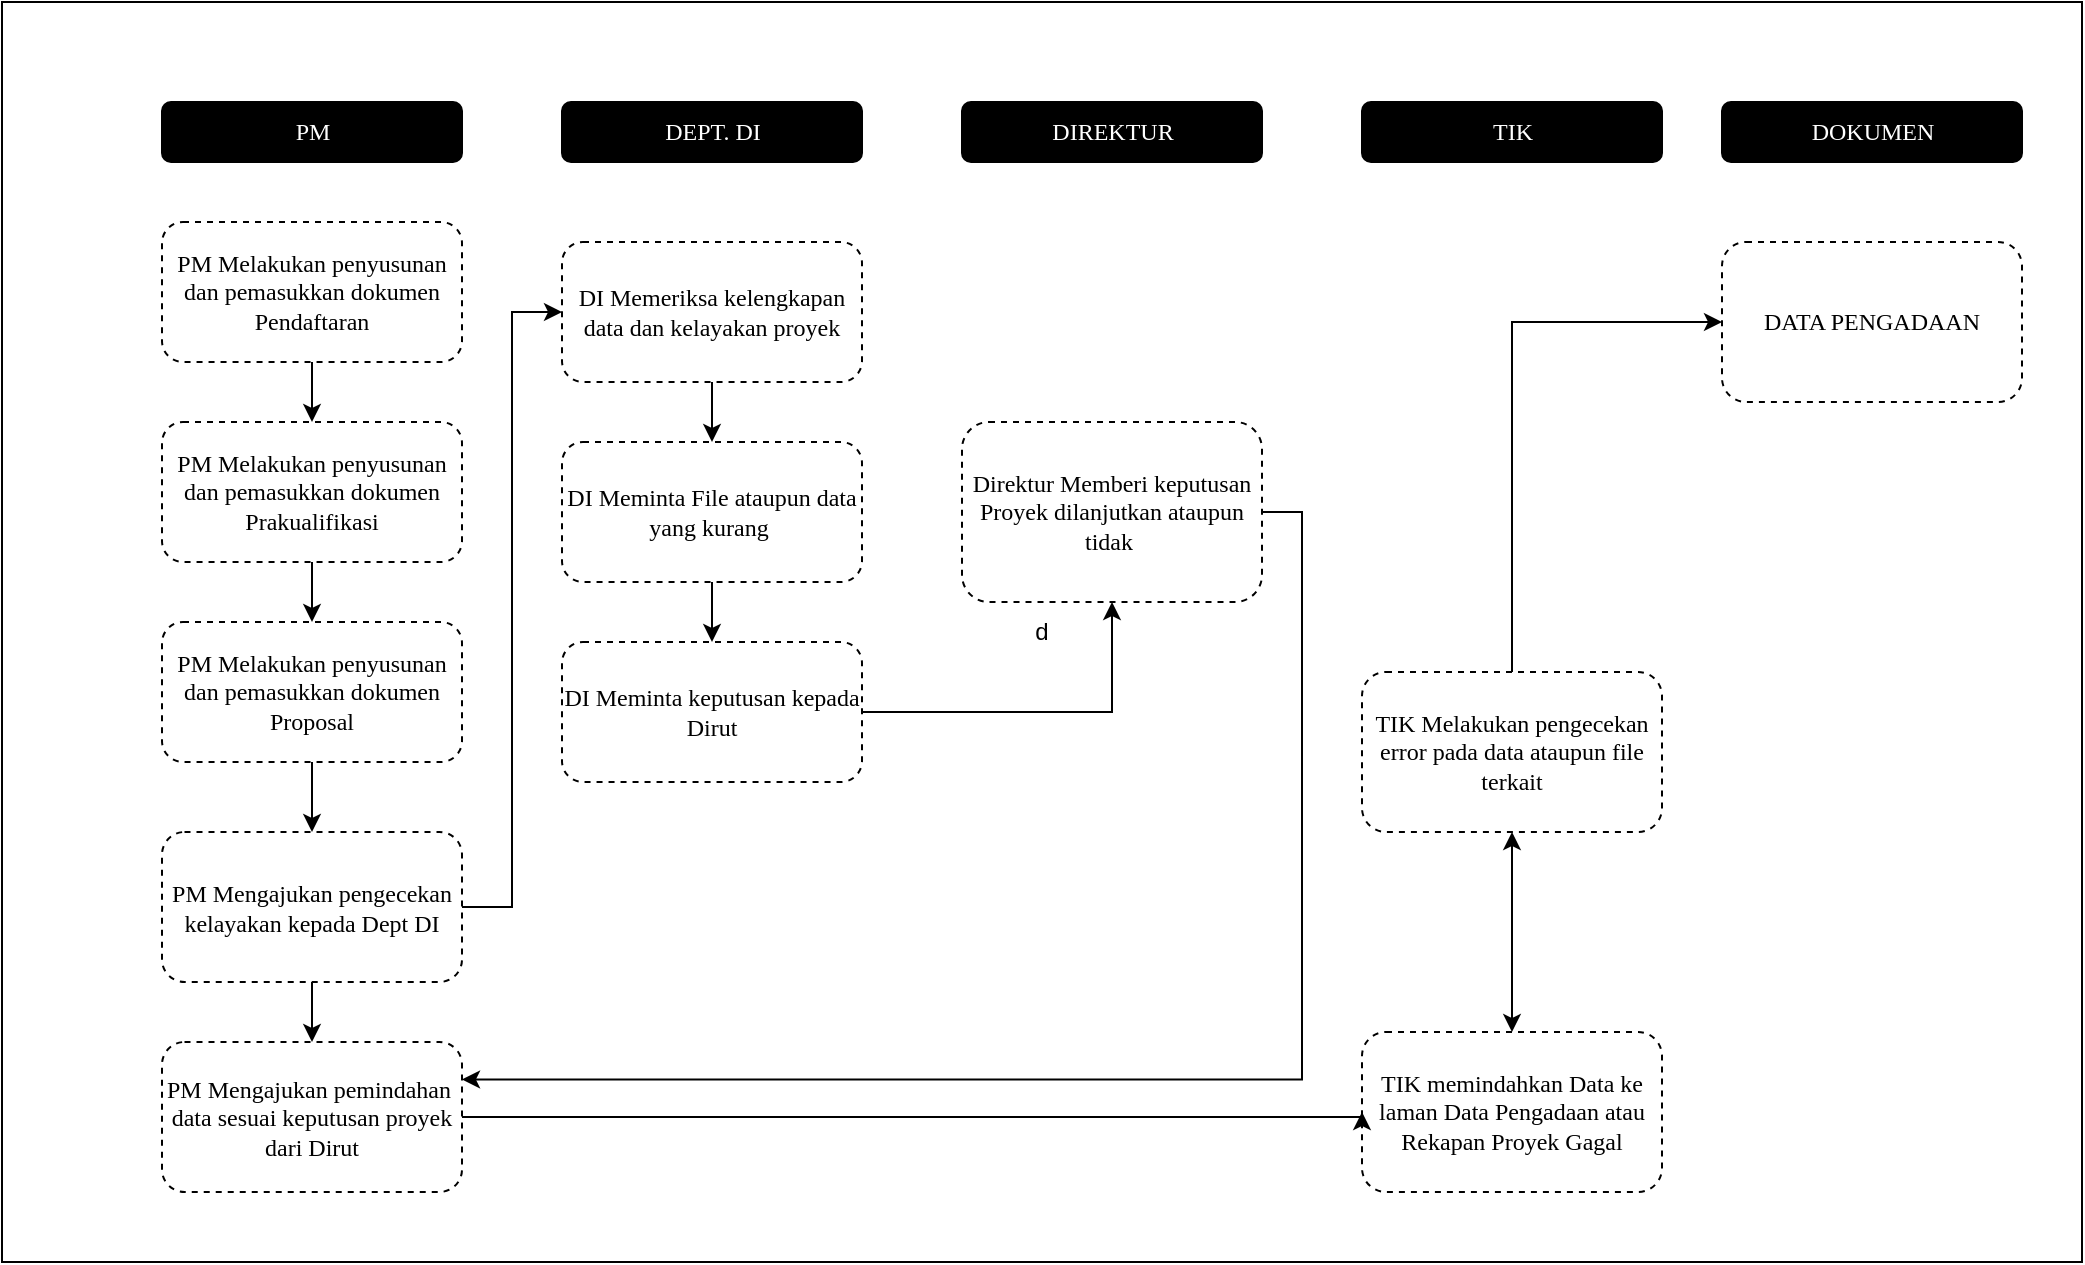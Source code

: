 <mxfile version="26.0.5">
  <diagram name="Page-1" id="x3WNl2rzYbpr7LRXTq11">
    <mxGraphModel dx="1222" dy="686" grid="1" gridSize="10" guides="1" tooltips="1" connect="1" arrows="1" fold="1" page="1" pageScale="1" pageWidth="850" pageHeight="1100" math="0" shadow="0">
      <root>
        <mxCell id="0" />
        <mxCell id="1" parent="0" />
        <mxCell id="e2ISj9r5LE9VtlsrosC4-1" value="PM" style="rounded=1;html=1;fillColor=#000000;fontColor=#ffffff;fontFamily=Verdana;" parent="1" vertex="1">
          <mxGeometry x="140" y="100" width="150" height="30" as="geometry" />
        </mxCell>
        <mxCell id="e2ISj9r5LE9VtlsrosC4-2" value="DEPT. DI" style="rounded=1;html=1;fillColor=#000000;fontColor=#ffffff;fontFamily=Verdana;" parent="1" vertex="1">
          <mxGeometry x="340" y="100" width="150" height="30" as="geometry" />
        </mxCell>
        <mxCell id="e2ISj9r5LE9VtlsrosC4-3" value="TIK" style="rounded=1;html=1;fillColor=#000000;fontColor=#ffffff;fontFamily=Verdana;" parent="1" vertex="1">
          <mxGeometry x="740" y="100" width="150" height="30" as="geometry" />
        </mxCell>
        <mxCell id="e2ISj9r5LE9VtlsrosC4-26" value="" style="edgeStyle=orthogonalEdgeStyle;rounded=0;orthogonalLoop=1;jettySize=auto;html=1;" parent="1" source="e2ISj9r5LE9VtlsrosC4-5" target="e2ISj9r5LE9VtlsrosC4-23" edge="1">
          <mxGeometry relative="1" as="geometry" />
        </mxCell>
        <mxCell id="e2ISj9r5LE9VtlsrosC4-5" value="PM Melakukan penyusunan dan pemasukkan dokumen Pendaftaran" style="rounded=1;whiteSpace=wrap;html=1;fontFamily=Verdana;dashed=1;" parent="1" vertex="1">
          <mxGeometry x="140" y="160" width="150" height="70" as="geometry" />
        </mxCell>
        <mxCell id="e2ISj9r5LE9VtlsrosC4-6" style="edgeStyle=orthogonalEdgeStyle;rounded=0;orthogonalLoop=1;jettySize=auto;html=1;exitX=0.5;exitY=1;exitDx=0;exitDy=0;" parent="1" edge="1">
          <mxGeometry relative="1" as="geometry">
            <mxPoint x="660" y="220" as="sourcePoint" />
            <mxPoint x="660" y="220" as="targetPoint" />
          </mxGeometry>
        </mxCell>
        <mxCell id="e2ISj9r5LE9VtlsrosC4-37" style="edgeStyle=orthogonalEdgeStyle;rounded=0;orthogonalLoop=1;jettySize=auto;html=1;exitX=1;exitY=0.5;exitDx=0;exitDy=0;entryX=1;entryY=0.25;entryDx=0;entryDy=0;" parent="1" source="e2ISj9r5LE9VtlsrosC4-7" target="e2ISj9r5LE9VtlsrosC4-33" edge="1">
          <mxGeometry relative="1" as="geometry" />
        </mxCell>
        <mxCell id="e2ISj9r5LE9VtlsrosC4-7" value="&lt;font face=&quot;Verdana&quot;&gt;Direktur Memberi keputusan Proyek dilanjutkan ataupun tidak&amp;nbsp;&lt;/font&gt;" style="rounded=1;whiteSpace=wrap;html=1;dashed=1;" parent="1" vertex="1">
          <mxGeometry x="540" y="260" width="150" height="90" as="geometry" />
        </mxCell>
        <mxCell id="e2ISj9r5LE9VtlsrosC4-30" value="" style="edgeStyle=orthogonalEdgeStyle;rounded=0;orthogonalLoop=1;jettySize=auto;html=1;" parent="1" source="e2ISj9r5LE9VtlsrosC4-10" target="e2ISj9r5LE9VtlsrosC4-12" edge="1">
          <mxGeometry relative="1" as="geometry" />
        </mxCell>
        <mxCell id="e2ISj9r5LE9VtlsrosC4-10" value="&lt;font face=&quot;Verdana&quot;&gt;DI Memeriksa kelengkapan data dan kelayakan proyek&lt;/font&gt;" style="rounded=1;whiteSpace=wrap;html=1;dashed=1;" parent="1" vertex="1">
          <mxGeometry x="340" y="170" width="150" height="70" as="geometry" />
        </mxCell>
        <mxCell id="e2ISj9r5LE9VtlsrosC4-11" value="" style="edgeStyle=orthogonalEdgeStyle;rounded=0;orthogonalLoop=1;jettySize=auto;html=1;" parent="1" source="e2ISj9r5LE9VtlsrosC4-12" target="e2ISj9r5LE9VtlsrosC4-18" edge="1">
          <mxGeometry relative="1" as="geometry" />
        </mxCell>
        <mxCell id="e2ISj9r5LE9VtlsrosC4-12" value="&lt;font face=&quot;Verdana&quot;&gt;DI Meminta File ataupun data yang kurang&amp;nbsp;&lt;/font&gt;" style="rounded=1;whiteSpace=wrap;html=1;dashed=1;" parent="1" vertex="1">
          <mxGeometry x="340" y="270" width="150" height="70" as="geometry" />
        </mxCell>
        <mxCell id="e2ISj9r5LE9VtlsrosC4-14" value="&lt;font face=&quot;Verdana&quot;&gt;TIK memindahkan Data ke laman Data Pengadaan atau Rekapan Proyek Gagal&lt;/font&gt;" style="rounded=1;whiteSpace=wrap;html=1;dashed=1;" parent="1" vertex="1">
          <mxGeometry x="740" y="565" width="150" height="80" as="geometry" />
        </mxCell>
        <mxCell id="e2ISj9r5LE9VtlsrosC4-15" value="&lt;font face=&quot;Verdana&quot;&gt;DATA PENGADAAN&lt;/font&gt;" style="rounded=1;whiteSpace=wrap;html=1;dashed=1;" parent="1" vertex="1">
          <mxGeometry x="920" y="170" width="150" height="80" as="geometry" />
        </mxCell>
        <mxCell id="e2ISj9r5LE9VtlsrosC4-16" value="DIREKTUR" style="rounded=1;html=1;fillColor=#000000;fontColor=#ffffff;fontFamily=Verdana;" parent="1" vertex="1">
          <mxGeometry x="540" y="100" width="150" height="30" as="geometry" />
        </mxCell>
        <mxCell id="e2ISj9r5LE9VtlsrosC4-36" style="edgeStyle=orthogonalEdgeStyle;rounded=0;orthogonalLoop=1;jettySize=auto;html=1;exitX=1;exitY=0.5;exitDx=0;exitDy=0;entryX=0.5;entryY=1;entryDx=0;entryDy=0;" parent="1" source="e2ISj9r5LE9VtlsrosC4-18" target="e2ISj9r5LE9VtlsrosC4-7" edge="1">
          <mxGeometry relative="1" as="geometry" />
        </mxCell>
        <mxCell id="e2ISj9r5LE9VtlsrosC4-18" value="&lt;font face=&quot;Verdana&quot;&gt;DI Meminta keputusan kepada Dirut&lt;/font&gt;" style="rounded=1;whiteSpace=wrap;html=1;dashed=1;" parent="1" vertex="1">
          <mxGeometry x="340" y="370" width="150" height="70" as="geometry" />
        </mxCell>
        <mxCell id="e2ISj9r5LE9VtlsrosC4-38" style="edgeStyle=orthogonalEdgeStyle;rounded=0;orthogonalLoop=1;jettySize=auto;html=1;exitX=0.5;exitY=0;exitDx=0;exitDy=0;entryX=0;entryY=0.5;entryDx=0;entryDy=0;" parent="1" source="e2ISj9r5LE9VtlsrosC4-21" target="e2ISj9r5LE9VtlsrosC4-15" edge="1">
          <mxGeometry relative="1" as="geometry" />
        </mxCell>
        <mxCell id="e2ISj9r5LE9VtlsrosC4-21" value="&lt;font face=&quot;Verdana&quot;&gt;TIK Melakukan pengecekan error pada data ataupun file terkait&lt;/font&gt;" style="rounded=1;whiteSpace=wrap;html=1;dashed=1;" parent="1" vertex="1">
          <mxGeometry x="740" y="385" width="150" height="80" as="geometry" />
        </mxCell>
        <mxCell id="e2ISj9r5LE9VtlsrosC4-22" value="" style="endArrow=classic;startArrow=classic;html=1;rounded=0;exitX=0.5;exitY=0;exitDx=0;exitDy=0;entryX=0.5;entryY=1;entryDx=0;entryDy=0;" parent="1" source="e2ISj9r5LE9VtlsrosC4-14" target="e2ISj9r5LE9VtlsrosC4-21" edge="1">
          <mxGeometry width="50" height="50" relative="1" as="geometry">
            <mxPoint x="420" y="460" as="sourcePoint" />
            <mxPoint x="470" y="410" as="targetPoint" />
          </mxGeometry>
        </mxCell>
        <mxCell id="e2ISj9r5LE9VtlsrosC4-27" value="" style="edgeStyle=orthogonalEdgeStyle;rounded=0;orthogonalLoop=1;jettySize=auto;html=1;" parent="1" source="e2ISj9r5LE9VtlsrosC4-23" target="e2ISj9r5LE9VtlsrosC4-24" edge="1">
          <mxGeometry relative="1" as="geometry" />
        </mxCell>
        <mxCell id="e2ISj9r5LE9VtlsrosC4-23" value="PM Melakukan penyusunan dan pemasukkan dokumen Prakualifikasi" style="rounded=1;whiteSpace=wrap;html=1;fontFamily=Verdana;dashed=1;" parent="1" vertex="1">
          <mxGeometry x="140" y="260" width="150" height="70" as="geometry" />
        </mxCell>
        <mxCell id="e2ISj9r5LE9VtlsrosC4-28" value="" style="edgeStyle=orthogonalEdgeStyle;rounded=0;orthogonalLoop=1;jettySize=auto;html=1;" parent="1" source="e2ISj9r5LE9VtlsrosC4-24" target="e2ISj9r5LE9VtlsrosC4-25" edge="1">
          <mxGeometry relative="1" as="geometry" />
        </mxCell>
        <mxCell id="e2ISj9r5LE9VtlsrosC4-24" value="PM Melakukan penyusunan dan pemasukkan dokumen Proposal" style="rounded=1;whiteSpace=wrap;html=1;fontFamily=Verdana;dashed=1;" parent="1" vertex="1">
          <mxGeometry x="140" y="360" width="150" height="70" as="geometry" />
        </mxCell>
        <mxCell id="e2ISj9r5LE9VtlsrosC4-29" style="edgeStyle=orthogonalEdgeStyle;rounded=0;orthogonalLoop=1;jettySize=auto;html=1;entryX=0;entryY=0.5;entryDx=0;entryDy=0;" parent="1" source="e2ISj9r5LE9VtlsrosC4-25" target="e2ISj9r5LE9VtlsrosC4-10" edge="1">
          <mxGeometry relative="1" as="geometry">
            <Array as="points">
              <mxPoint x="315" y="502" />
              <mxPoint x="315" y="205" />
            </Array>
          </mxGeometry>
        </mxCell>
        <mxCell id="e2ISj9r5LE9VtlsrosC4-34" style="edgeStyle=orthogonalEdgeStyle;rounded=0;orthogonalLoop=1;jettySize=auto;html=1;exitX=0.5;exitY=1;exitDx=0;exitDy=0;entryX=0.5;entryY=0;entryDx=0;entryDy=0;" parent="1" source="e2ISj9r5LE9VtlsrosC4-25" target="e2ISj9r5LE9VtlsrosC4-33" edge="1">
          <mxGeometry relative="1" as="geometry" />
        </mxCell>
        <mxCell id="e2ISj9r5LE9VtlsrosC4-25" value="PM Mengajukan pengecekan kelayakan kepada Dept DI" style="rounded=1;whiteSpace=wrap;html=1;fontFamily=Verdana;dashed=1;" parent="1" vertex="1">
          <mxGeometry x="140" y="465" width="150" height="75" as="geometry" />
        </mxCell>
        <mxCell id="e2ISj9r5LE9VtlsrosC4-31" value="DOKUMEN" style="rounded=1;html=1;fillColor=#000000;fontColor=#ffffff;fontFamily=Verdana;" parent="1" vertex="1">
          <mxGeometry x="920" y="100" width="150" height="30" as="geometry" />
        </mxCell>
        <mxCell id="e2ISj9r5LE9VtlsrosC4-35" style="edgeStyle=orthogonalEdgeStyle;rounded=0;orthogonalLoop=1;jettySize=auto;html=1;exitX=1;exitY=0.5;exitDx=0;exitDy=0;entryX=0;entryY=0.5;entryDx=0;entryDy=0;" parent="1" source="e2ISj9r5LE9VtlsrosC4-33" target="e2ISj9r5LE9VtlsrosC4-14" edge="1">
          <mxGeometry relative="1" as="geometry">
            <Array as="points">
              <mxPoint x="740" y="608" />
            </Array>
          </mxGeometry>
        </mxCell>
        <mxCell id="e2ISj9r5LE9VtlsrosC4-33" value="PM Mengajukan pemindahan&amp;nbsp;&lt;div&gt;data sesuai keputusan proyek dari Dirut&lt;/div&gt;" style="rounded=1;whiteSpace=wrap;html=1;fontFamily=Verdana;dashed=1;" parent="1" vertex="1">
          <mxGeometry x="140" y="570" width="150" height="75" as="geometry" />
        </mxCell>
        <mxCell id="e2ISj9r5LE9VtlsrosC4-39" value="d" style="rounded=0;whiteSpace=wrap;html=1;fillColor=none;" parent="1" vertex="1">
          <mxGeometry x="60" y="50" width="1040" height="630" as="geometry" />
        </mxCell>
      </root>
    </mxGraphModel>
  </diagram>
</mxfile>
